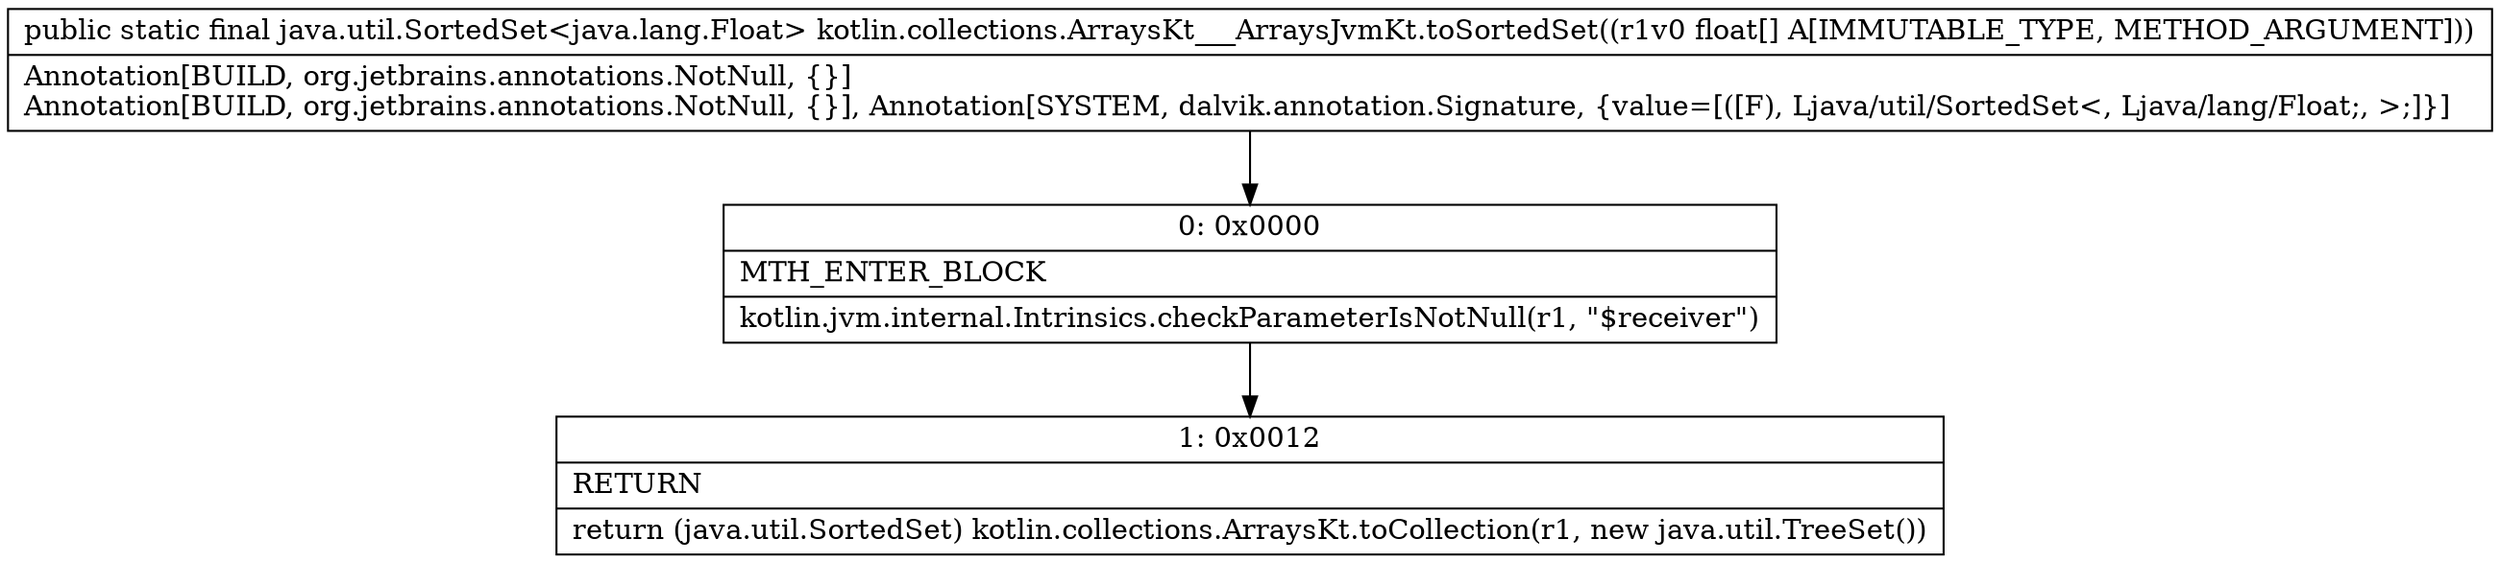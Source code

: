 digraph "CFG forkotlin.collections.ArraysKt___ArraysJvmKt.toSortedSet([F)Ljava\/util\/SortedSet;" {
Node_0 [shape=record,label="{0\:\ 0x0000|MTH_ENTER_BLOCK\l|kotlin.jvm.internal.Intrinsics.checkParameterIsNotNull(r1, \"$receiver\")\l}"];
Node_1 [shape=record,label="{1\:\ 0x0012|RETURN\l|return (java.util.SortedSet) kotlin.collections.ArraysKt.toCollection(r1, new java.util.TreeSet())\l}"];
MethodNode[shape=record,label="{public static final java.util.SortedSet\<java.lang.Float\> kotlin.collections.ArraysKt___ArraysJvmKt.toSortedSet((r1v0 float[] A[IMMUTABLE_TYPE, METHOD_ARGUMENT]))  | Annotation[BUILD, org.jetbrains.annotations.NotNull, \{\}]\lAnnotation[BUILD, org.jetbrains.annotations.NotNull, \{\}], Annotation[SYSTEM, dalvik.annotation.Signature, \{value=[([F), Ljava\/util\/SortedSet\<, Ljava\/lang\/Float;, \>;]\}]\l}"];
MethodNode -> Node_0;
Node_0 -> Node_1;
}

